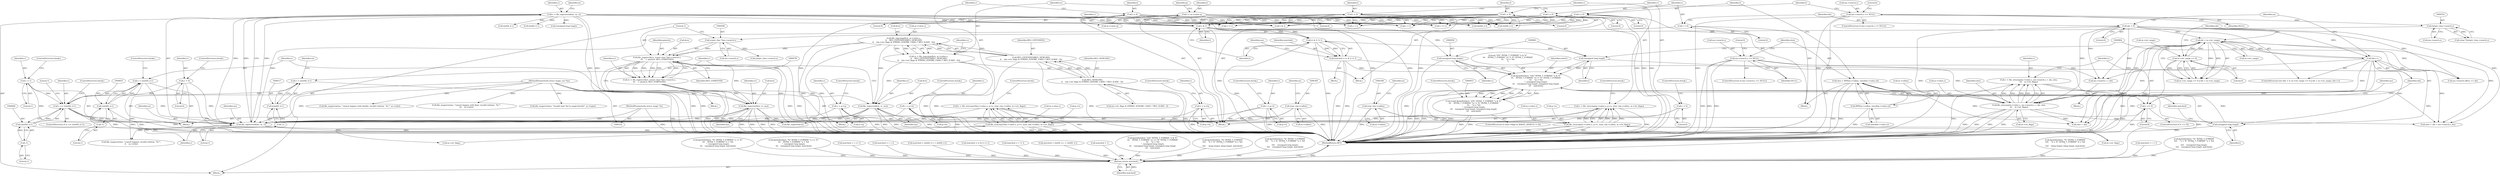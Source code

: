 digraph "0_file_4a284c89d6ef11aca34da65da7d673050a5ea320_1@API" {
"1000954" [label="(Call,fprintf(stderr, \"((%\" INT64_T_FORMAT \"x & %\"\n\t\t\t    INT64_T_FORMAT \"x) != %\" INT64_T_FORMAT\n\t\t\t    \"x) = %d\n\", (unsigned long long)v,\n\t\t\t    (unsigned long long)l, (unsigned long long)l,\n\t\t\t    matched))"];
"1000957" [label="(Call,(unsigned long long)v)"];
"1000940" [label="(Call,v & l)"];
"1000688" [label="(Call,v = file_signextend(ms, m, v))"];
"1000690" [label="(Call,file_signextend(ms, m, v))"];
"1000647" [label="(Call,file_regerror(&rx, rc, ms))"];
"1000562" [label="(Call,file_regexec(&rx, (const char *)ms->search.s,\n\t\t\t    1, pmatch, REG_STARTEND))"];
"1000486" [label="(Call,file_regcomp(&rx, m->value.s,\n\t\t    REG_EXTENDED|REG_NEWLINE|\n\t\t    ((m->str_flags & STRING_IGNORE_CASE) ? REG_ICASE : 0)))"];
"1000494" [label="(Call,REG_EXTENDED|REG_NEWLINE|\n\t\t    ((m->str_flags & STRING_IGNORE_CASE) ? REG_ICASE : 0))"];
"1000496" [label="(Call,REG_NEWLINE|\n\t\t    ((m->str_flags & STRING_IGNORE_CASE) ? REG_ICASE : 0))"];
"1000565" [label="(Call,(const char *)ms->search.s)"];
"1000551" [label="(Call,(intptr_t)ms->search.s)"];
"1000472" [label="(Call,ms->search.s == NULL)"];
"1000560" [label="(Call,rc = file_regexec(&rx, (const char *)ms->search.s,\n\t\t\t    1, pmatch, REG_STARTEND))"];
"1000103" [label="(MethodParameterIn,struct magic_set *ms)"];
"1000509" [label="(Call,file_regerror(&rx, rc, ms))"];
"1000484" [label="(Call,rc = file_regcomp(&rx, m->value.s,\n\t\t    REG_EXTENDED|REG_NEWLINE|\n\t\t    ((m->str_flags & STRING_IGNORE_CASE) ? REG_ICASE : 0)))"];
"1000104" [label="(MethodParameterIn,struct magic *m)"];
"1000637" [label="(Call,v = 0)"];
"1000663" [label="(Call,v == (uint64_t)-1)"];
"1000642" [label="(Call,v = 1)"];
"1000514" [label="(Call,v = (uint64_t)-1)"];
"1000516" [label="(Call,(uint64_t)-1)"];
"1000518" [label="(Call,-1)"];
"1000652" [label="(Call,v = (uint64_t)-1)"];
"1000654" [label="(Call,(uint64_t)-1)"];
"1000656" [label="(Call,-1)"];
"1000665" [label="(Call,(uint64_t)-1)"];
"1000667" [label="(Call,-1)"];
"1000178" [label="(Call,v = p->q)"];
"1000133" [label="(Call,v = p->b)"];
"1000402" [label="(Call,v = 0)"];
"1000328" [label="(Call,v = file_strncmp(m->value.s, p->s, (size_t)m->vallen, m->str_flags))"];
"1000330" [label="(Call,file_strncmp(m->value.s, p->s, (size_t)m->vallen, m->str_flags))"];
"1000339" [label="(Call,(size_t)m->vallen)"];
"1000142" [label="(Call,v = p->h)"];
"1000353" [label="(Call,v = file_strncmp16(m->value.s, p->s, (size_t)m->vallen, m->str_flags))"];
"1000355" [label="(Call,file_strncmp16(m->value.s, p->s, (size_t)m->vallen, m->str_flags))"];
"1000364" [label="(Call,(size_t)m->vallen)"];
"1000319" [label="(Call,v = 0)"];
"1000160" [label="(Call,v = p->l)"];
"1000454" [label="(Call,v == 0)"];
"1000434" [label="(Call,v = file_strncmp(m->value.s, ms->search.s + idx, slen,\n\t\t\t    m->str_flags))"];
"1000436" [label="(Call,file_strncmp(m->value.s, ms->search.s + idx, slen,\n\t\t\t    m->str_flags))"];
"1000378" [label="(Call,ms->search.s == NULL)"];
"1000406" [label="(Call,idx = 0)"];
"1000415" [label="(Call,idx < m->str_range)"];
"1000420" [label="(Call,idx++)"];
"1000410" [label="(Call,m->str_range == 0)"];
"1000387" [label="(Call,slen = MIN(m->vallen, sizeof(m->value.s)))"];
"1000389" [label="(Call,MIN(m->vallen, sizeof(m->value.s)))"];
"1000325" [label="(Call,l = 0)"];
"1000107" [label="(Call,l = m->value.q)"];
"1000350" [label="(Call,l = 0)"];
"1000399" [label="(Call,l = 0)"];
"1000481" [label="(Call,l = 0)"];
"1000316" [label="(Call,l = 0)"];
"1000960" [label="(Call,(unsigned long long)l)"];
"1000939" [label="(Call,(v & l) != l)"];
"1000963" [label="(Call,(unsigned long long)l)"];
"1000937" [label="(Call,matched = (v & l) != l)"];
"1000952" [label="(Call,(void) fprintf(stderr, \"((%\" INT64_T_FORMAT \"x & %\"\n\t\t\t    INT64_T_FORMAT \"x) != %\" INT64_T_FORMAT\n\t\t\t    \"x) = %d\n\", (unsigned long long)v,\n\t\t\t    (unsigned long long)l, (unsigned long long)l,\n\t\t\t    matched))"];
"1000978" [label="(Return,return matched;)"];
"1000328" [label="(Call,v = file_strncmp(m->value.s, p->s, (size_t)m->vallen, m->str_flags))"];
"1000941" [label="(Identifier,v)"];
"1000812" [label="(Call,(int64_t) v)"];
"1000486" [label="(Call,file_regcomp(&rx, m->value.s,\n\t\t    REG_EXTENDED|REG_NEWLINE|\n\t\t    ((m->str_flags & STRING_IGNORE_CASE) ? REG_ICASE : 0)))"];
"1000658" [label="(ControlStructure,break;)"];
"1000436" [label="(Call,file_strncmp(m->value.s, ms->search.s + idx, slen,\n\t\t\t    m->str_flags))"];
"1000880" [label="(Call,(int64_t) l)"];
"1000341" [label="(Call,m->vallen)"];
"1000862" [label="(Call,fprintf(stderr, \"%\" INT64_T_FORMAT\n\t\t\t\t    \"u < %\" INT64_T_FORMAT \"u = %d\n\",\n\t\t\t\t    (unsigned long long)v,\n\t\t\t\t    (unsigned long long)l, matched))"];
"1000331" [label="(Call,m->value.s)"];
"1000942" [label="(Identifier,l)"];
"1000489" [label="(Call,m->value.s)"];
"1000453" [label="(ControlStructure,if (v == 0))"];
"1000487" [label="(Call,&rx)"];
"1000402" [label="(Call,v = 0)"];
"1000665" [label="(Call,(uint64_t)-1)"];
"1000329" [label="(Identifier,v)"];
"1000317" [label="(Identifier,l)"];
"1000963" [label="(Call,(unsigned long long)l)"];
"1000384" [label="(Identifier,NULL)"];
"1000657" [label="(Literal,1)"];
"1000326" [label="(Identifier,l)"];
"1000494" [label="(Call,REG_EXTENDED|REG_NEWLINE|\n\t\t    ((m->str_flags & STRING_IGNORE_CASE) ? REG_ICASE : 0))"];
"1000521" [label="(Block,)"];
"1000480" [label="(Literal,0)"];
"1000849" [label="(Call,v < l)"];
"1000640" [label="(ControlStructure,break;)"];
"1000656" [label="(Call,-1)"];
"1000562" [label="(Call,file_regexec(&rx, (const char *)ms->search.s,\n\t\t\t    1, pmatch, REG_STARTEND))"];
"1000160" [label="(Call,v = p->l)"];
"1000162" [label="(Call,p->l)"];
"1000828" [label="(Call,fprintf(stderr, \"%\" INT64_T_FORMAT\n\t\t\t\t    \"d > %\" INT64_T_FORMAT \"d = %d\n\",\n\t\t\t\t    (long long)v, (long long)l, matched))"];
"1000647" [label="(Call,file_regerror(&rx, rc, ms))"];
"1000133" [label="(Call,v = p->b)"];
"1000944" [label="(ControlStructure,if ((ms->flags & MAGIC_DEBUG) != 0))"];
"1000434" [label="(Call,v = file_strncmp(m->value.s, ms->search.s + idx, slen,\n\t\t\t    m->str_flags))"];
"1000105" [label="(Block,)"];
"1000180" [label="(Call,p->q)"];
"1000353" [label="(Call,v = file_strncmp16(m->value.s, p->s, (size_t)m->vallen, m->str_flags))"];
"1000654" [label="(Call,(uint64_t)-1)"];
"1000407" [label="(Identifier,idx)"];
"1000481" [label="(Call,l = 0)"];
"1000573" [label="(Identifier,pmatch)"];
"1000435" [label="(Identifier,v)"];
"1000390" [label="(Call,m->vallen)"];
"1000966" [label="(Identifier,matched)"];
"1000644" [label="(Literal,1)"];
"1000356" [label="(Call,m->value.s)"];
"1000165" [label="(ControlStructure,break;)"];
"1000639" [label="(Literal,0)"];
"1000366" [label="(Call,m->vallen)"];
"1000415" [label="(Call,idx < m->str_range)"];
"1000637" [label="(Call,v = 0)"];
"1000937" [label="(Call,matched = (v & l) != l)"];
"1000750" [label="(Call,v == l)"];
"1000401" [label="(Literal,0)"];
"1000938" [label="(Identifier,matched)"];
"1000178" [label="(Call,v = p->q)"];
"1000458" [label="(Call,ms->search.offset += idx)"];
"1000690" [label="(Call,file_signextend(ms, m, v))"];
"1000572" [label="(Literal,1)"];
"1000318" [label="(Literal,0)"];
"1000386" [label="(Literal,0)"];
"1000496" [label="(Call,REG_NEWLINE|\n\t\t    ((m->str_flags & STRING_IGNORE_CASE) ? REG_ICASE : 0))"];
"1000782" [label="(Call,matched = v > l)"];
"1000797" [label="(Call,fprintf(stderr, \"%\" INT64_T_FORMAT\n\t\t\t\t    \"u > %\" INT64_T_FORMAT \"u = %d\n\",\n\t\t\t\t    (unsigned long long)v,\n\t\t\t\t    (unsigned long long)l, matched))"];
"1000563" [label="(Call,&rx)"];
"1000513" [label="(Identifier,ms)"];
"1000960" [label="(Call,(unsigned long long)l)"];
"1000510" [label="(Call,&rx)"];
"1000642" [label="(Call,v = 1)"];
"1000456" [label="(Literal,0)"];
"1000449" [label="(Identifier,slen)"];
"1000408" [label="(Literal,0)"];
"1000736" [label="(Call,fprintf(stderr, \"%\" INT64_T_FORMAT \"u != %\"\n\t\t\t    INT64_T_FORMAT \"u = %d\n\", (unsigned long long)v,\n\t\t\t    (unsigned long long)l, matched))"];
"1000421" [label="(Identifier,idx)"];
"1000645" [label="(ControlStructure,break;)"];
"1000455" [label="(Identifier,v)"];
"1000468" [label="(Block,)"];
"1000515" [label="(Identifier,v)"];
"1000957" [label="(Call,(unsigned long long)v)"];
"1000361" [label="(Call,p->s)"];
"1000238" [label="(Call,file_magerror(ms, \"cannot happen with float: invalid relation `%c'\",\n\t\t\t    m->reln))"];
"1000698" [label="(Block,)"];
"1000763" [label="(Call,fprintf(stderr, \"%\" INT64_T_FORMAT \"u == %\"\n\t\t\t    INT64_T_FORMAT \"u = %d\n\", (unsigned long long)v,\n\t\t\t    (unsigned long long)l, matched))"];
"1000748" [label="(Call,matched = v == l)"];
"1000954" [label="(Call,fprintf(stderr, \"((%\" INT64_T_FORMAT \"x & %\"\n\t\t\t    INT64_T_FORMAT \"x) != %\" INT64_T_FORMAT\n\t\t\t    \"x) = %d\n\", (unsigned long long)v,\n\t\t\t    (unsigned long long)l, (unsigned long long)l,\n\t\t\t    matched))"];
"1000144" [label="(Call,p->h)"];
"1000410" [label="(Call,m->str_range == 0)"];
"1000143" [label="(Identifier,v)"];
"1000450" [label="(Call,m->str_flags)"];
"1000424" [label="(Call,slen + idx > ms->search.s_len)"];
"1000939" [label="(Call,(v & l) != l)"];
"1000355" [label="(Call,file_strncmp16(m->value.s, p->s, (size_t)m->vallen, m->str_flags))"];
"1000147" [label="(ControlStructure,break;)"];
"1000122" [label="(Identifier,p)"];
"1000561" [label="(Identifier,rc)"];
"1000940" [label="(Call,v & l)"];
"1000847" [label="(Call,matched = v < l)"];
"1000553" [label="(Call,ms->search.s)"];
"1000483" [label="(Literal,0)"];
"1000661" [label="(Identifier,rx)"];
"1000519" [label="(Literal,1)"];
"1000351" [label="(Identifier,l)"];
"1000484" [label="(Call,rc = file_regcomp(&rx, m->value.s,\n\t\t    REG_EXTENDED|REG_NEWLINE|\n\t\t    ((m->str_flags & STRING_IGNORE_CASE) ? REG_ICASE : 0)))"];
"1000461" [label="(Identifier,ms)"];
"1000638" [label="(Identifier,v)"];
"1000417" [label="(Call,m->str_range)"];
"1000662" [label="(ControlStructure,if (v == (uint64_t)-1))"];
"1000809" [label="(Call,matched = (int64_t) v > (int64_t) l)"];
"1000387" [label="(Call,slen = MIN(m->vallen, sizeof(m->value.s)))"];
"1000473" [label="(Call,ms->search.s)"];
"1000103" [label="(MethodParameterIn,struct magic_set *ms)"];
"1000350" [label="(Call,l = 0)"];
"1000354" [label="(Identifier,v)"];
"1000565" [label="(Call,(const char *)ms->search.s)"];
"1000442" [label="(Call,ms->search.s + idx)"];
"1000369" [label="(Call,m->str_flags)"];
"1000877" [label="(Call,(int64_t) v)"];
"1000412" [label="(Identifier,m)"];
"1000425" [label="(Call,slen + idx)"];
"1000416" [label="(Identifier,idx)"];
"1000980" [label="(MethodReturn,RET)"];
"1000693" [label="(Identifier,v)"];
"1000516" [label="(Call,(uint64_t)-1)"];
"1000134" [label="(Identifier,v)"];
"1000508" [label="(Block,)"];
"1000321" [label="(Literal,0)"];
"1000668" [label="(Literal,1)"];
"1000948" [label="(Identifier,ms)"];
"1000672" [label="(ControlStructure,break;)"];
"1000679" [label="(Call,file_magerror(ms, \"invalid type %d in magiccheck()\", m->type))"];
"1000688" [label="(Call,v = file_signextend(ms, m, v))"];
"1000560" [label="(Call,rc = file_regexec(&rx, (const char *)ms->search.s,\n\t\t\t    1, pmatch, REG_STARTEND))"];
"1000345" [label="(Identifier,m)"];
"1000485" [label="(Identifier,rc)"];
"1000379" [label="(Call,ms->search.s)"];
"1000653" [label="(Identifier,v)"];
"1000389" [label="(Call,MIN(m->vallen, sizeof(m->value.s)))"];
"1000514" [label="(Call,v = (uint64_t)-1)"];
"1000403" [label="(Identifier,v)"];
"1000437" [label="(Call,m->value.s)"];
"1000969" [label="(Call,file_magerror(ms, \"cannot happen: invalid relation `%c'\",\n\t\t    m->reln))"];
"1000344" [label="(Call,m->str_flags)"];
"1000422" [label="(Block,)"];
"1000405" [label="(ControlStructure,for (idx = 0; m->str_range == 0 || idx < m->str_range; idx++))"];
"1000691" [label="(Identifier,ms)"];
"1000652" [label="(Call,v = (uint64_t)-1)"];
"1000372" [label="(ControlStructure,break;)"];
"1000322" [label="(ControlStructure,break;)"];
"1000498" [label="(Call,(m->str_flags & STRING_IGNORE_CASE) ? REG_ICASE : 0)"];
"1000905" [label="(Call,matched = (v & l) == l)"];
"1000979" [label="(Identifier,matched)"];
"1000713" [label="(Call,(unsigned long long)v)"];
"1000579" [label="(Call,(intptr_t)ms->search.s)"];
"1000471" [label="(ControlStructure,if (ms->search.s == NULL))"];
"1000721" [label="(Call,matched = v != l)"];
"1000347" [label="(ControlStructure,break;)"];
"1000874" [label="(Call,matched = (int64_t) v < (int64_t) l)"];
"1000689" [label="(Identifier,v)"];
"1000316" [label="(Call,l = 0)"];
"1000959" [label="(Identifier,v)"];
"1000104" [label="(MethodParameterIn,struct magic *m)"];
"1000956" [label="(Literal,\"((%\" INT64_T_FORMAT \"x & %\"\n\t\t\t    INT64_T_FORMAT \"x) != %\" INT64_T_FORMAT\n\t\t\t    \"x) = %d\n\")"];
"1000388" [label="(Identifier,slen)"];
"1000325" [label="(Call,l = 0)"];
"1000327" [label="(Literal,0)"];
"1000393" [label="(Call,sizeof(m->value.s))"];
"1000409" [label="(Call,m->str_range == 0 || idx < m->str_range)"];
"1000512" [label="(Identifier,rc)"];
"1000420" [label="(Call,idx++)"];
"1000648" [label="(Call,&rx)"];
"1000671" [label="(Literal,1)"];
"1000399" [label="(Call,l = 0)"];
"1000716" [label="(Call,matched = 1)"];
"1000472" [label="(Call,ms->search.s == NULL)"];
"1000374" [label="(Block,)"];
"1000922" [label="(Call,fprintf(stderr, \"((%\" INT64_T_FORMAT \"x & %\"\n\t\t\t    INT64_T_FORMAT \"x) == %\" INT64_T_FORMAT\n\t\t\t    \"x) = %d\n\", (unsigned long long)v,\n\t\t\t    (unsigned long long)l, (unsigned long long)l,\n\t\t\t    matched))"];
"1000659" [label="(Call,file_regfree(&rx))"];
"1000183" [label="(ControlStructure,break;)"];
"1000482" [label="(Identifier,l)"];
"1000406" [label="(Call,idx = 0)"];
"1000319" [label="(Call,v = 0)"];
"1000378" [label="(Call,ms->search.s == NULL)"];
"1000574" [label="(Identifier,REG_STARTEND)"];
"1000692" [label="(Identifier,m)"];
"1000549" [label="(Call,(char *)(intptr_t)ms->search.s)"];
"1000400" [label="(Identifier,l)"];
"1000414" [label="(Literal,0)"];
"1000161" [label="(Identifier,v)"];
"1000108" [label="(Identifier,l)"];
"1000696" [label="(Identifier,m)"];
"1000893" [label="(Call,fprintf(stderr, \"%\" INT64_T_FORMAT\n\t\t\t\t    \"d < %\" INT64_T_FORMAT \"d = %d\n\",\n\t\t\t\t     (long long)v, (long long)l, matched))"];
"1000303" [label="(Call,file_magerror(ms, \"cannot happen with double: invalid relation `%c'\", m->reln))"];
"1000330" [label="(Call,file_strncmp(m->value.s, p->s, (size_t)m->vallen, m->str_flags))"];
"1000370" [label="(Identifier,m)"];
"1000590" [label="(Block,)"];
"1000667" [label="(Call,-1)"];
"1000908" [label="(Call,v & l)"];
"1000336" [label="(Call,p->s)"];
"1000495" [label="(Identifier,REG_EXTENDED)"];
"1000952" [label="(Call,(void) fprintf(stderr, \"((%\" INT64_T_FORMAT \"x & %\"\n\t\t\t    INT64_T_FORMAT \"x) != %\" INT64_T_FORMAT\n\t\t\t    \"x) = %d\n\", (unsigned long long)v,\n\t\t\t    (unsigned long long)l, (unsigned long long)l,\n\t\t\t    matched))"];
"1000663" [label="(Call,v == (uint64_t)-1)"];
"1000135" [label="(Call,p->b)"];
"1000651" [label="(Identifier,ms)"];
"1000955" [label="(Identifier,stderr)"];
"1000131" [label="(Block,)"];
"1000411" [label="(Call,m->str_range)"];
"1000978" [label="(Return,return matched;)"];
"1000142" [label="(Call,v = p->h)"];
"1000518" [label="(Call,-1)"];
"1000454" [label="(Call,v == 0)"];
"1000551" [label="(Call,(intptr_t)ms->search.s)"];
"1000404" [label="(Literal,0)"];
"1000377" [label="(ControlStructure,if (ms->search.s == NULL))"];
"1000664" [label="(Identifier,v)"];
"1000352" [label="(Literal,0)"];
"1000650" [label="(Identifier,rc)"];
"1000965" [label="(Identifier,l)"];
"1000179" [label="(Identifier,v)"];
"1000567" [label="(Call,ms->search.s)"];
"1000509" [label="(Call,file_regerror(&rx, rc, ms))"];
"1000943" [label="(Identifier,l)"];
"1000497" [label="(Identifier,REG_NEWLINE)"];
"1000643" [label="(Identifier,v)"];
"1000107" [label="(Call,l = m->value.q)"];
"1000784" [label="(Call,v > l)"];
"1000815" [label="(Call,(int64_t) l)"];
"1000967" [label="(ControlStructure,break;)"];
"1000962" [label="(Identifier,l)"];
"1000723" [label="(Call,v != l)"];
"1000364" [label="(Call,(size_t)m->vallen)"];
"1000320" [label="(Identifier,v)"];
"1000478" [label="(Identifier,NULL)"];
"1000109" [label="(Call,m->value.q)"];
"1000507" [label="(Identifier,rc)"];
"1000138" [label="(ControlStructure,break;)"];
"1000339" [label="(Call,(size_t)m->vallen)"];
"1000954" -> "1000952"  [label="AST: "];
"1000954" -> "1000966"  [label="CFG: "];
"1000955" -> "1000954"  [label="AST: "];
"1000956" -> "1000954"  [label="AST: "];
"1000957" -> "1000954"  [label="AST: "];
"1000960" -> "1000954"  [label="AST: "];
"1000963" -> "1000954"  [label="AST: "];
"1000966" -> "1000954"  [label="AST: "];
"1000952" -> "1000954"  [label="CFG: "];
"1000954" -> "1000980"  [label="DDG: "];
"1000954" -> "1000980"  [label="DDG: "];
"1000954" -> "1000980"  [label="DDG: "];
"1000954" -> "1000980"  [label="DDG: "];
"1000954" -> "1000952"  [label="DDG: "];
"1000954" -> "1000952"  [label="DDG: "];
"1000954" -> "1000952"  [label="DDG: "];
"1000954" -> "1000952"  [label="DDG: "];
"1000954" -> "1000952"  [label="DDG: "];
"1000957" -> "1000954"  [label="DDG: "];
"1000960" -> "1000954"  [label="DDG: "];
"1000963" -> "1000954"  [label="DDG: "];
"1000937" -> "1000954"  [label="DDG: "];
"1000954" -> "1000978"  [label="DDG: "];
"1000957" -> "1000959"  [label="CFG: "];
"1000958" -> "1000957"  [label="AST: "];
"1000959" -> "1000957"  [label="AST: "];
"1000961" -> "1000957"  [label="CFG: "];
"1000957" -> "1000980"  [label="DDG: "];
"1000940" -> "1000957"  [label="DDG: "];
"1000940" -> "1000939"  [label="AST: "];
"1000940" -> "1000942"  [label="CFG: "];
"1000941" -> "1000940"  [label="AST: "];
"1000942" -> "1000940"  [label="AST: "];
"1000943" -> "1000940"  [label="CFG: "];
"1000940" -> "1000980"  [label="DDG: "];
"1000940" -> "1000939"  [label="DDG: "];
"1000940" -> "1000939"  [label="DDG: "];
"1000688" -> "1000940"  [label="DDG: "];
"1000325" -> "1000940"  [label="DDG: "];
"1000107" -> "1000940"  [label="DDG: "];
"1000350" -> "1000940"  [label="DDG: "];
"1000399" -> "1000940"  [label="DDG: "];
"1000481" -> "1000940"  [label="DDG: "];
"1000316" -> "1000940"  [label="DDG: "];
"1000688" -> "1000105"  [label="AST: "];
"1000688" -> "1000690"  [label="CFG: "];
"1000689" -> "1000688"  [label="AST: "];
"1000690" -> "1000688"  [label="AST: "];
"1000696" -> "1000688"  [label="CFG: "];
"1000688" -> "1000980"  [label="DDG: "];
"1000688" -> "1000980"  [label="DDG: "];
"1000690" -> "1000688"  [label="DDG: "];
"1000690" -> "1000688"  [label="DDG: "];
"1000690" -> "1000688"  [label="DDG: "];
"1000688" -> "1000713"  [label="DDG: "];
"1000688" -> "1000723"  [label="DDG: "];
"1000688" -> "1000750"  [label="DDG: "];
"1000688" -> "1000784"  [label="DDG: "];
"1000688" -> "1000812"  [label="DDG: "];
"1000688" -> "1000849"  [label="DDG: "];
"1000688" -> "1000877"  [label="DDG: "];
"1000688" -> "1000908"  [label="DDG: "];
"1000690" -> "1000693"  [label="CFG: "];
"1000691" -> "1000690"  [label="AST: "];
"1000692" -> "1000690"  [label="AST: "];
"1000693" -> "1000690"  [label="AST: "];
"1000690" -> "1000980"  [label="DDG: "];
"1000690" -> "1000980"  [label="DDG: "];
"1000647" -> "1000690"  [label="DDG: "];
"1000509" -> "1000690"  [label="DDG: "];
"1000103" -> "1000690"  [label="DDG: "];
"1000104" -> "1000690"  [label="DDG: "];
"1000637" -> "1000690"  [label="DDG: "];
"1000663" -> "1000690"  [label="DDG: "];
"1000178" -> "1000690"  [label="DDG: "];
"1000133" -> "1000690"  [label="DDG: "];
"1000402" -> "1000690"  [label="DDG: "];
"1000652" -> "1000690"  [label="DDG: "];
"1000328" -> "1000690"  [label="DDG: "];
"1000142" -> "1000690"  [label="DDG: "];
"1000353" -> "1000690"  [label="DDG: "];
"1000319" -> "1000690"  [label="DDG: "];
"1000160" -> "1000690"  [label="DDG: "];
"1000642" -> "1000690"  [label="DDG: "];
"1000454" -> "1000690"  [label="DDG: "];
"1000690" -> "1000969"  [label="DDG: "];
"1000647" -> "1000590"  [label="AST: "];
"1000647" -> "1000651"  [label="CFG: "];
"1000648" -> "1000647"  [label="AST: "];
"1000650" -> "1000647"  [label="AST: "];
"1000651" -> "1000647"  [label="AST: "];
"1000653" -> "1000647"  [label="CFG: "];
"1000647" -> "1000980"  [label="DDG: "];
"1000647" -> "1000980"  [label="DDG: "];
"1000647" -> "1000980"  [label="DDG: "];
"1000647" -> "1000980"  [label="DDG: "];
"1000562" -> "1000647"  [label="DDG: "];
"1000560" -> "1000647"  [label="DDG: "];
"1000103" -> "1000647"  [label="DDG: "];
"1000647" -> "1000659"  [label="DDG: "];
"1000562" -> "1000560"  [label="AST: "];
"1000562" -> "1000574"  [label="CFG: "];
"1000563" -> "1000562"  [label="AST: "];
"1000565" -> "1000562"  [label="AST: "];
"1000572" -> "1000562"  [label="AST: "];
"1000573" -> "1000562"  [label="AST: "];
"1000574" -> "1000562"  [label="AST: "];
"1000560" -> "1000562"  [label="CFG: "];
"1000562" -> "1000980"  [label="DDG: "];
"1000562" -> "1000980"  [label="DDG: "];
"1000562" -> "1000980"  [label="DDG: "];
"1000562" -> "1000980"  [label="DDG: "];
"1000562" -> "1000560"  [label="DDG: "];
"1000562" -> "1000560"  [label="DDG: "];
"1000562" -> "1000560"  [label="DDG: "];
"1000562" -> "1000560"  [label="DDG: "];
"1000562" -> "1000560"  [label="DDG: "];
"1000486" -> "1000562"  [label="DDG: "];
"1000565" -> "1000562"  [label="DDG: "];
"1000562" -> "1000659"  [label="DDG: "];
"1000486" -> "1000484"  [label="AST: "];
"1000486" -> "1000494"  [label="CFG: "];
"1000487" -> "1000486"  [label="AST: "];
"1000489" -> "1000486"  [label="AST: "];
"1000494" -> "1000486"  [label="AST: "];
"1000484" -> "1000486"  [label="CFG: "];
"1000486" -> "1000980"  [label="DDG: "];
"1000486" -> "1000980"  [label="DDG: "];
"1000486" -> "1000484"  [label="DDG: "];
"1000486" -> "1000484"  [label="DDG: "];
"1000486" -> "1000484"  [label="DDG: "];
"1000494" -> "1000486"  [label="DDG: "];
"1000494" -> "1000486"  [label="DDG: "];
"1000486" -> "1000509"  [label="DDG: "];
"1000494" -> "1000496"  [label="CFG: "];
"1000495" -> "1000494"  [label="AST: "];
"1000496" -> "1000494"  [label="AST: "];
"1000494" -> "1000980"  [label="DDG: "];
"1000494" -> "1000980"  [label="DDG: "];
"1000496" -> "1000494"  [label="DDG: "];
"1000496" -> "1000494"  [label="DDG: "];
"1000496" -> "1000498"  [label="CFG: "];
"1000497" -> "1000496"  [label="AST: "];
"1000498" -> "1000496"  [label="AST: "];
"1000496" -> "1000980"  [label="DDG: "];
"1000496" -> "1000980"  [label="DDG: "];
"1000565" -> "1000567"  [label="CFG: "];
"1000566" -> "1000565"  [label="AST: "];
"1000567" -> "1000565"  [label="AST: "];
"1000572" -> "1000565"  [label="CFG: "];
"1000551" -> "1000565"  [label="DDG: "];
"1000565" -> "1000579"  [label="DDG: "];
"1000551" -> "1000549"  [label="AST: "];
"1000551" -> "1000553"  [label="CFG: "];
"1000552" -> "1000551"  [label="AST: "];
"1000553" -> "1000551"  [label="AST: "];
"1000549" -> "1000551"  [label="CFG: "];
"1000551" -> "1000549"  [label="DDG: "];
"1000472" -> "1000551"  [label="DDG: "];
"1000472" -> "1000471"  [label="AST: "];
"1000472" -> "1000478"  [label="CFG: "];
"1000473" -> "1000472"  [label="AST: "];
"1000478" -> "1000472"  [label="AST: "];
"1000480" -> "1000472"  [label="CFG: "];
"1000482" -> "1000472"  [label="CFG: "];
"1000472" -> "1000980"  [label="DDG: "];
"1000472" -> "1000980"  [label="DDG: "];
"1000472" -> "1000980"  [label="DDG: "];
"1000560" -> "1000521"  [label="AST: "];
"1000561" -> "1000560"  [label="AST: "];
"1000578" -> "1000560"  [label="CFG: "];
"1000560" -> "1000980"  [label="DDG: "];
"1000560" -> "1000980"  [label="DDG: "];
"1000103" -> "1000102"  [label="AST: "];
"1000103" -> "1000980"  [label="DDG: "];
"1000103" -> "1000238"  [label="DDG: "];
"1000103" -> "1000303"  [label="DDG: "];
"1000103" -> "1000509"  [label="DDG: "];
"1000103" -> "1000679"  [label="DDG: "];
"1000103" -> "1000969"  [label="DDG: "];
"1000509" -> "1000508"  [label="AST: "];
"1000509" -> "1000513"  [label="CFG: "];
"1000510" -> "1000509"  [label="AST: "];
"1000512" -> "1000509"  [label="AST: "];
"1000513" -> "1000509"  [label="AST: "];
"1000515" -> "1000509"  [label="CFG: "];
"1000509" -> "1000980"  [label="DDG: "];
"1000509" -> "1000980"  [label="DDG: "];
"1000509" -> "1000980"  [label="DDG: "];
"1000484" -> "1000509"  [label="DDG: "];
"1000509" -> "1000659"  [label="DDG: "];
"1000484" -> "1000468"  [label="AST: "];
"1000485" -> "1000484"  [label="AST: "];
"1000507" -> "1000484"  [label="CFG: "];
"1000484" -> "1000980"  [label="DDG: "];
"1000104" -> "1000102"  [label="AST: "];
"1000104" -> "1000980"  [label="DDG: "];
"1000637" -> "1000590"  [label="AST: "];
"1000637" -> "1000639"  [label="CFG: "];
"1000638" -> "1000637"  [label="AST: "];
"1000639" -> "1000637"  [label="AST: "];
"1000640" -> "1000637"  [label="CFG: "];
"1000637" -> "1000663"  [label="DDG: "];
"1000663" -> "1000662"  [label="AST: "];
"1000663" -> "1000665"  [label="CFG: "];
"1000664" -> "1000663"  [label="AST: "];
"1000665" -> "1000663"  [label="AST: "];
"1000671" -> "1000663"  [label="CFG: "];
"1000672" -> "1000663"  [label="CFG: "];
"1000663" -> "1000980"  [label="DDG: "];
"1000663" -> "1000980"  [label="DDG: "];
"1000663" -> "1000980"  [label="DDG: "];
"1000642" -> "1000663"  [label="DDG: "];
"1000514" -> "1000663"  [label="DDG: "];
"1000652" -> "1000663"  [label="DDG: "];
"1000665" -> "1000663"  [label="DDG: "];
"1000642" -> "1000590"  [label="AST: "];
"1000642" -> "1000644"  [label="CFG: "];
"1000643" -> "1000642"  [label="AST: "];
"1000644" -> "1000642"  [label="AST: "];
"1000645" -> "1000642"  [label="CFG: "];
"1000514" -> "1000508"  [label="AST: "];
"1000514" -> "1000516"  [label="CFG: "];
"1000515" -> "1000514"  [label="AST: "];
"1000516" -> "1000514"  [label="AST: "];
"1000661" -> "1000514"  [label="CFG: "];
"1000516" -> "1000514"  [label="DDG: "];
"1000516" -> "1000518"  [label="CFG: "];
"1000517" -> "1000516"  [label="AST: "];
"1000518" -> "1000516"  [label="AST: "];
"1000518" -> "1000516"  [label="DDG: "];
"1000518" -> "1000519"  [label="CFG: "];
"1000519" -> "1000518"  [label="AST: "];
"1000652" -> "1000590"  [label="AST: "];
"1000652" -> "1000654"  [label="CFG: "];
"1000653" -> "1000652"  [label="AST: "];
"1000654" -> "1000652"  [label="AST: "];
"1000658" -> "1000652"  [label="CFG: "];
"1000652" -> "1000980"  [label="DDG: "];
"1000654" -> "1000652"  [label="DDG: "];
"1000654" -> "1000656"  [label="CFG: "];
"1000655" -> "1000654"  [label="AST: "];
"1000656" -> "1000654"  [label="AST: "];
"1000654" -> "1000980"  [label="DDG: "];
"1000656" -> "1000654"  [label="DDG: "];
"1000656" -> "1000657"  [label="CFG: "];
"1000657" -> "1000656"  [label="AST: "];
"1000665" -> "1000667"  [label="CFG: "];
"1000666" -> "1000665"  [label="AST: "];
"1000667" -> "1000665"  [label="AST: "];
"1000665" -> "1000980"  [label="DDG: "];
"1000667" -> "1000665"  [label="DDG: "];
"1000667" -> "1000668"  [label="CFG: "];
"1000668" -> "1000667"  [label="AST: "];
"1000178" -> "1000131"  [label="AST: "];
"1000178" -> "1000180"  [label="CFG: "];
"1000179" -> "1000178"  [label="AST: "];
"1000180" -> "1000178"  [label="AST: "];
"1000183" -> "1000178"  [label="CFG: "];
"1000178" -> "1000980"  [label="DDG: "];
"1000133" -> "1000131"  [label="AST: "];
"1000133" -> "1000135"  [label="CFG: "];
"1000134" -> "1000133"  [label="AST: "];
"1000135" -> "1000133"  [label="AST: "];
"1000138" -> "1000133"  [label="CFG: "];
"1000133" -> "1000980"  [label="DDG: "];
"1000402" -> "1000374"  [label="AST: "];
"1000402" -> "1000404"  [label="CFG: "];
"1000403" -> "1000402"  [label="AST: "];
"1000404" -> "1000402"  [label="AST: "];
"1000407" -> "1000402"  [label="CFG: "];
"1000328" -> "1000131"  [label="AST: "];
"1000328" -> "1000330"  [label="CFG: "];
"1000329" -> "1000328"  [label="AST: "];
"1000330" -> "1000328"  [label="AST: "];
"1000347" -> "1000328"  [label="CFG: "];
"1000328" -> "1000980"  [label="DDG: "];
"1000330" -> "1000328"  [label="DDG: "];
"1000330" -> "1000328"  [label="DDG: "];
"1000330" -> "1000328"  [label="DDG: "];
"1000330" -> "1000328"  [label="DDG: "];
"1000330" -> "1000344"  [label="CFG: "];
"1000331" -> "1000330"  [label="AST: "];
"1000336" -> "1000330"  [label="AST: "];
"1000339" -> "1000330"  [label="AST: "];
"1000344" -> "1000330"  [label="AST: "];
"1000330" -> "1000980"  [label="DDG: "];
"1000330" -> "1000980"  [label="DDG: "];
"1000330" -> "1000980"  [label="DDG: "];
"1000330" -> "1000980"  [label="DDG: "];
"1000339" -> "1000330"  [label="DDG: "];
"1000339" -> "1000341"  [label="CFG: "];
"1000340" -> "1000339"  [label="AST: "];
"1000341" -> "1000339"  [label="AST: "];
"1000345" -> "1000339"  [label="CFG: "];
"1000339" -> "1000980"  [label="DDG: "];
"1000142" -> "1000131"  [label="AST: "];
"1000142" -> "1000144"  [label="CFG: "];
"1000143" -> "1000142"  [label="AST: "];
"1000144" -> "1000142"  [label="AST: "];
"1000147" -> "1000142"  [label="CFG: "];
"1000142" -> "1000980"  [label="DDG: "];
"1000353" -> "1000131"  [label="AST: "];
"1000353" -> "1000355"  [label="CFG: "];
"1000354" -> "1000353"  [label="AST: "];
"1000355" -> "1000353"  [label="AST: "];
"1000372" -> "1000353"  [label="CFG: "];
"1000353" -> "1000980"  [label="DDG: "];
"1000355" -> "1000353"  [label="DDG: "];
"1000355" -> "1000353"  [label="DDG: "];
"1000355" -> "1000353"  [label="DDG: "];
"1000355" -> "1000353"  [label="DDG: "];
"1000355" -> "1000369"  [label="CFG: "];
"1000356" -> "1000355"  [label="AST: "];
"1000361" -> "1000355"  [label="AST: "];
"1000364" -> "1000355"  [label="AST: "];
"1000369" -> "1000355"  [label="AST: "];
"1000355" -> "1000980"  [label="DDG: "];
"1000355" -> "1000980"  [label="DDG: "];
"1000355" -> "1000980"  [label="DDG: "];
"1000355" -> "1000980"  [label="DDG: "];
"1000364" -> "1000355"  [label="DDG: "];
"1000364" -> "1000366"  [label="CFG: "];
"1000365" -> "1000364"  [label="AST: "];
"1000366" -> "1000364"  [label="AST: "];
"1000370" -> "1000364"  [label="CFG: "];
"1000364" -> "1000980"  [label="DDG: "];
"1000319" -> "1000131"  [label="AST: "];
"1000319" -> "1000321"  [label="CFG: "];
"1000320" -> "1000319"  [label="AST: "];
"1000321" -> "1000319"  [label="AST: "];
"1000322" -> "1000319"  [label="CFG: "];
"1000160" -> "1000131"  [label="AST: "];
"1000160" -> "1000162"  [label="CFG: "];
"1000161" -> "1000160"  [label="AST: "];
"1000162" -> "1000160"  [label="AST: "];
"1000165" -> "1000160"  [label="CFG: "];
"1000160" -> "1000980"  [label="DDG: "];
"1000454" -> "1000453"  [label="AST: "];
"1000454" -> "1000456"  [label="CFG: "];
"1000455" -> "1000454"  [label="AST: "];
"1000456" -> "1000454"  [label="AST: "];
"1000461" -> "1000454"  [label="CFG: "];
"1000421" -> "1000454"  [label="CFG: "];
"1000454" -> "1000980"  [label="DDG: "];
"1000434" -> "1000454"  [label="DDG: "];
"1000434" -> "1000422"  [label="AST: "];
"1000434" -> "1000436"  [label="CFG: "];
"1000435" -> "1000434"  [label="AST: "];
"1000436" -> "1000434"  [label="AST: "];
"1000455" -> "1000434"  [label="CFG: "];
"1000434" -> "1000980"  [label="DDG: "];
"1000436" -> "1000434"  [label="DDG: "];
"1000436" -> "1000434"  [label="DDG: "];
"1000436" -> "1000434"  [label="DDG: "];
"1000436" -> "1000434"  [label="DDG: "];
"1000436" -> "1000450"  [label="CFG: "];
"1000437" -> "1000436"  [label="AST: "];
"1000442" -> "1000436"  [label="AST: "];
"1000449" -> "1000436"  [label="AST: "];
"1000450" -> "1000436"  [label="AST: "];
"1000436" -> "1000980"  [label="DDG: "];
"1000436" -> "1000980"  [label="DDG: "];
"1000436" -> "1000980"  [label="DDG: "];
"1000436" -> "1000980"  [label="DDG: "];
"1000436" -> "1000424"  [label="DDG: "];
"1000436" -> "1000425"  [label="DDG: "];
"1000378" -> "1000436"  [label="DDG: "];
"1000406" -> "1000436"  [label="DDG: "];
"1000415" -> "1000436"  [label="DDG: "];
"1000420" -> "1000436"  [label="DDG: "];
"1000387" -> "1000436"  [label="DDG: "];
"1000378" -> "1000377"  [label="AST: "];
"1000378" -> "1000384"  [label="CFG: "];
"1000379" -> "1000378"  [label="AST: "];
"1000384" -> "1000378"  [label="AST: "];
"1000386" -> "1000378"  [label="CFG: "];
"1000388" -> "1000378"  [label="CFG: "];
"1000378" -> "1000980"  [label="DDG: "];
"1000378" -> "1000980"  [label="DDG: "];
"1000378" -> "1000980"  [label="DDG: "];
"1000378" -> "1000442"  [label="DDG: "];
"1000406" -> "1000405"  [label="AST: "];
"1000406" -> "1000408"  [label="CFG: "];
"1000407" -> "1000406"  [label="AST: "];
"1000408" -> "1000406"  [label="AST: "];
"1000412" -> "1000406"  [label="CFG: "];
"1000406" -> "1000980"  [label="DDG: "];
"1000406" -> "1000415"  [label="DDG: "];
"1000406" -> "1000420"  [label="DDG: "];
"1000406" -> "1000424"  [label="DDG: "];
"1000406" -> "1000425"  [label="DDG: "];
"1000406" -> "1000442"  [label="DDG: "];
"1000406" -> "1000458"  [label="DDG: "];
"1000415" -> "1000409"  [label="AST: "];
"1000415" -> "1000417"  [label="CFG: "];
"1000416" -> "1000415"  [label="AST: "];
"1000417" -> "1000415"  [label="AST: "];
"1000409" -> "1000415"  [label="CFG: "];
"1000415" -> "1000980"  [label="DDG: "];
"1000415" -> "1000980"  [label="DDG: "];
"1000415" -> "1000410"  [label="DDG: "];
"1000415" -> "1000409"  [label="DDG: "];
"1000415" -> "1000409"  [label="DDG: "];
"1000420" -> "1000415"  [label="DDG: "];
"1000410" -> "1000415"  [label="DDG: "];
"1000415" -> "1000420"  [label="DDG: "];
"1000415" -> "1000424"  [label="DDG: "];
"1000415" -> "1000425"  [label="DDG: "];
"1000415" -> "1000442"  [label="DDG: "];
"1000415" -> "1000458"  [label="DDG: "];
"1000420" -> "1000405"  [label="AST: "];
"1000420" -> "1000421"  [label="CFG: "];
"1000421" -> "1000420"  [label="AST: "];
"1000412" -> "1000420"  [label="CFG: "];
"1000420" -> "1000980"  [label="DDG: "];
"1000420" -> "1000424"  [label="DDG: "];
"1000420" -> "1000425"  [label="DDG: "];
"1000420" -> "1000442"  [label="DDG: "];
"1000420" -> "1000458"  [label="DDG: "];
"1000410" -> "1000409"  [label="AST: "];
"1000410" -> "1000414"  [label="CFG: "];
"1000411" -> "1000410"  [label="AST: "];
"1000414" -> "1000410"  [label="AST: "];
"1000416" -> "1000410"  [label="CFG: "];
"1000409" -> "1000410"  [label="CFG: "];
"1000410" -> "1000980"  [label="DDG: "];
"1000410" -> "1000409"  [label="DDG: "];
"1000410" -> "1000409"  [label="DDG: "];
"1000387" -> "1000374"  [label="AST: "];
"1000387" -> "1000389"  [label="CFG: "];
"1000388" -> "1000387"  [label="AST: "];
"1000389" -> "1000387"  [label="AST: "];
"1000400" -> "1000387"  [label="CFG: "];
"1000387" -> "1000980"  [label="DDG: "];
"1000387" -> "1000980"  [label="DDG: "];
"1000389" -> "1000387"  [label="DDG: "];
"1000387" -> "1000424"  [label="DDG: "];
"1000387" -> "1000425"  [label="DDG: "];
"1000389" -> "1000393"  [label="CFG: "];
"1000390" -> "1000389"  [label="AST: "];
"1000393" -> "1000389"  [label="AST: "];
"1000389" -> "1000980"  [label="DDG: "];
"1000325" -> "1000131"  [label="AST: "];
"1000325" -> "1000327"  [label="CFG: "];
"1000326" -> "1000325"  [label="AST: "];
"1000327" -> "1000325"  [label="AST: "];
"1000329" -> "1000325"  [label="CFG: "];
"1000325" -> "1000980"  [label="DDG: "];
"1000325" -> "1000723"  [label="DDG: "];
"1000325" -> "1000750"  [label="DDG: "];
"1000325" -> "1000784"  [label="DDG: "];
"1000325" -> "1000815"  [label="DDG: "];
"1000325" -> "1000849"  [label="DDG: "];
"1000325" -> "1000880"  [label="DDG: "];
"1000325" -> "1000908"  [label="DDG: "];
"1000107" -> "1000105"  [label="AST: "];
"1000107" -> "1000109"  [label="CFG: "];
"1000108" -> "1000107"  [label="AST: "];
"1000109" -> "1000107"  [label="AST: "];
"1000122" -> "1000107"  [label="CFG: "];
"1000107" -> "1000980"  [label="DDG: "];
"1000107" -> "1000980"  [label="DDG: "];
"1000107" -> "1000723"  [label="DDG: "];
"1000107" -> "1000750"  [label="DDG: "];
"1000107" -> "1000784"  [label="DDG: "];
"1000107" -> "1000815"  [label="DDG: "];
"1000107" -> "1000849"  [label="DDG: "];
"1000107" -> "1000880"  [label="DDG: "];
"1000107" -> "1000908"  [label="DDG: "];
"1000350" -> "1000131"  [label="AST: "];
"1000350" -> "1000352"  [label="CFG: "];
"1000351" -> "1000350"  [label="AST: "];
"1000352" -> "1000350"  [label="AST: "];
"1000354" -> "1000350"  [label="CFG: "];
"1000350" -> "1000980"  [label="DDG: "];
"1000350" -> "1000723"  [label="DDG: "];
"1000350" -> "1000750"  [label="DDG: "];
"1000350" -> "1000784"  [label="DDG: "];
"1000350" -> "1000815"  [label="DDG: "];
"1000350" -> "1000849"  [label="DDG: "];
"1000350" -> "1000880"  [label="DDG: "];
"1000350" -> "1000908"  [label="DDG: "];
"1000399" -> "1000374"  [label="AST: "];
"1000399" -> "1000401"  [label="CFG: "];
"1000400" -> "1000399"  [label="AST: "];
"1000401" -> "1000399"  [label="AST: "];
"1000403" -> "1000399"  [label="CFG: "];
"1000399" -> "1000980"  [label="DDG: "];
"1000399" -> "1000723"  [label="DDG: "];
"1000399" -> "1000750"  [label="DDG: "];
"1000399" -> "1000784"  [label="DDG: "];
"1000399" -> "1000815"  [label="DDG: "];
"1000399" -> "1000849"  [label="DDG: "];
"1000399" -> "1000880"  [label="DDG: "];
"1000399" -> "1000908"  [label="DDG: "];
"1000481" -> "1000468"  [label="AST: "];
"1000481" -> "1000483"  [label="CFG: "];
"1000482" -> "1000481"  [label="AST: "];
"1000483" -> "1000481"  [label="AST: "];
"1000485" -> "1000481"  [label="CFG: "];
"1000481" -> "1000980"  [label="DDG: "];
"1000481" -> "1000723"  [label="DDG: "];
"1000481" -> "1000750"  [label="DDG: "];
"1000481" -> "1000784"  [label="DDG: "];
"1000481" -> "1000815"  [label="DDG: "];
"1000481" -> "1000849"  [label="DDG: "];
"1000481" -> "1000880"  [label="DDG: "];
"1000481" -> "1000908"  [label="DDG: "];
"1000316" -> "1000131"  [label="AST: "];
"1000316" -> "1000318"  [label="CFG: "];
"1000317" -> "1000316"  [label="AST: "];
"1000318" -> "1000316"  [label="AST: "];
"1000320" -> "1000316"  [label="CFG: "];
"1000316" -> "1000980"  [label="DDG: "];
"1000316" -> "1000723"  [label="DDG: "];
"1000316" -> "1000750"  [label="DDG: "];
"1000316" -> "1000784"  [label="DDG: "];
"1000316" -> "1000815"  [label="DDG: "];
"1000316" -> "1000849"  [label="DDG: "];
"1000316" -> "1000880"  [label="DDG: "];
"1000316" -> "1000908"  [label="DDG: "];
"1000960" -> "1000962"  [label="CFG: "];
"1000961" -> "1000960"  [label="AST: "];
"1000962" -> "1000960"  [label="AST: "];
"1000964" -> "1000960"  [label="CFG: "];
"1000939" -> "1000960"  [label="DDG: "];
"1000960" -> "1000963"  [label="DDG: "];
"1000939" -> "1000937"  [label="AST: "];
"1000939" -> "1000943"  [label="CFG: "];
"1000943" -> "1000939"  [label="AST: "];
"1000937" -> "1000939"  [label="CFG: "];
"1000939" -> "1000980"  [label="DDG: "];
"1000939" -> "1000980"  [label="DDG: "];
"1000939" -> "1000937"  [label="DDG: "];
"1000939" -> "1000937"  [label="DDG: "];
"1000963" -> "1000965"  [label="CFG: "];
"1000964" -> "1000963"  [label="AST: "];
"1000965" -> "1000963"  [label="AST: "];
"1000966" -> "1000963"  [label="CFG: "];
"1000963" -> "1000980"  [label="DDG: "];
"1000937" -> "1000698"  [label="AST: "];
"1000938" -> "1000937"  [label="AST: "];
"1000948" -> "1000937"  [label="CFG: "];
"1000937" -> "1000980"  [label="DDG: "];
"1000937" -> "1000980"  [label="DDG: "];
"1000937" -> "1000978"  [label="DDG: "];
"1000952" -> "1000944"  [label="AST: "];
"1000953" -> "1000952"  [label="AST: "];
"1000967" -> "1000952"  [label="CFG: "];
"1000952" -> "1000980"  [label="DDG: "];
"1000952" -> "1000980"  [label="DDG: "];
"1000978" -> "1000105"  [label="AST: "];
"1000978" -> "1000979"  [label="CFG: "];
"1000979" -> "1000978"  [label="AST: "];
"1000980" -> "1000978"  [label="CFG: "];
"1000978" -> "1000980"  [label="DDG: "];
"1000979" -> "1000978"  [label="DDG: "];
"1000809" -> "1000978"  [label="DDG: "];
"1000922" -> "1000978"  [label="DDG: "];
"1000847" -> "1000978"  [label="DDG: "];
"1000763" -> "1000978"  [label="DDG: "];
"1000782" -> "1000978"  [label="DDG: "];
"1000905" -> "1000978"  [label="DDG: "];
"1000862" -> "1000978"  [label="DDG: "];
"1000797" -> "1000978"  [label="DDG: "];
"1000736" -> "1000978"  [label="DDG: "];
"1000716" -> "1000978"  [label="DDG: "];
"1000748" -> "1000978"  [label="DDG: "];
"1000721" -> "1000978"  [label="DDG: "];
"1000874" -> "1000978"  [label="DDG: "];
"1000893" -> "1000978"  [label="DDG: "];
"1000828" -> "1000978"  [label="DDG: "];
}
